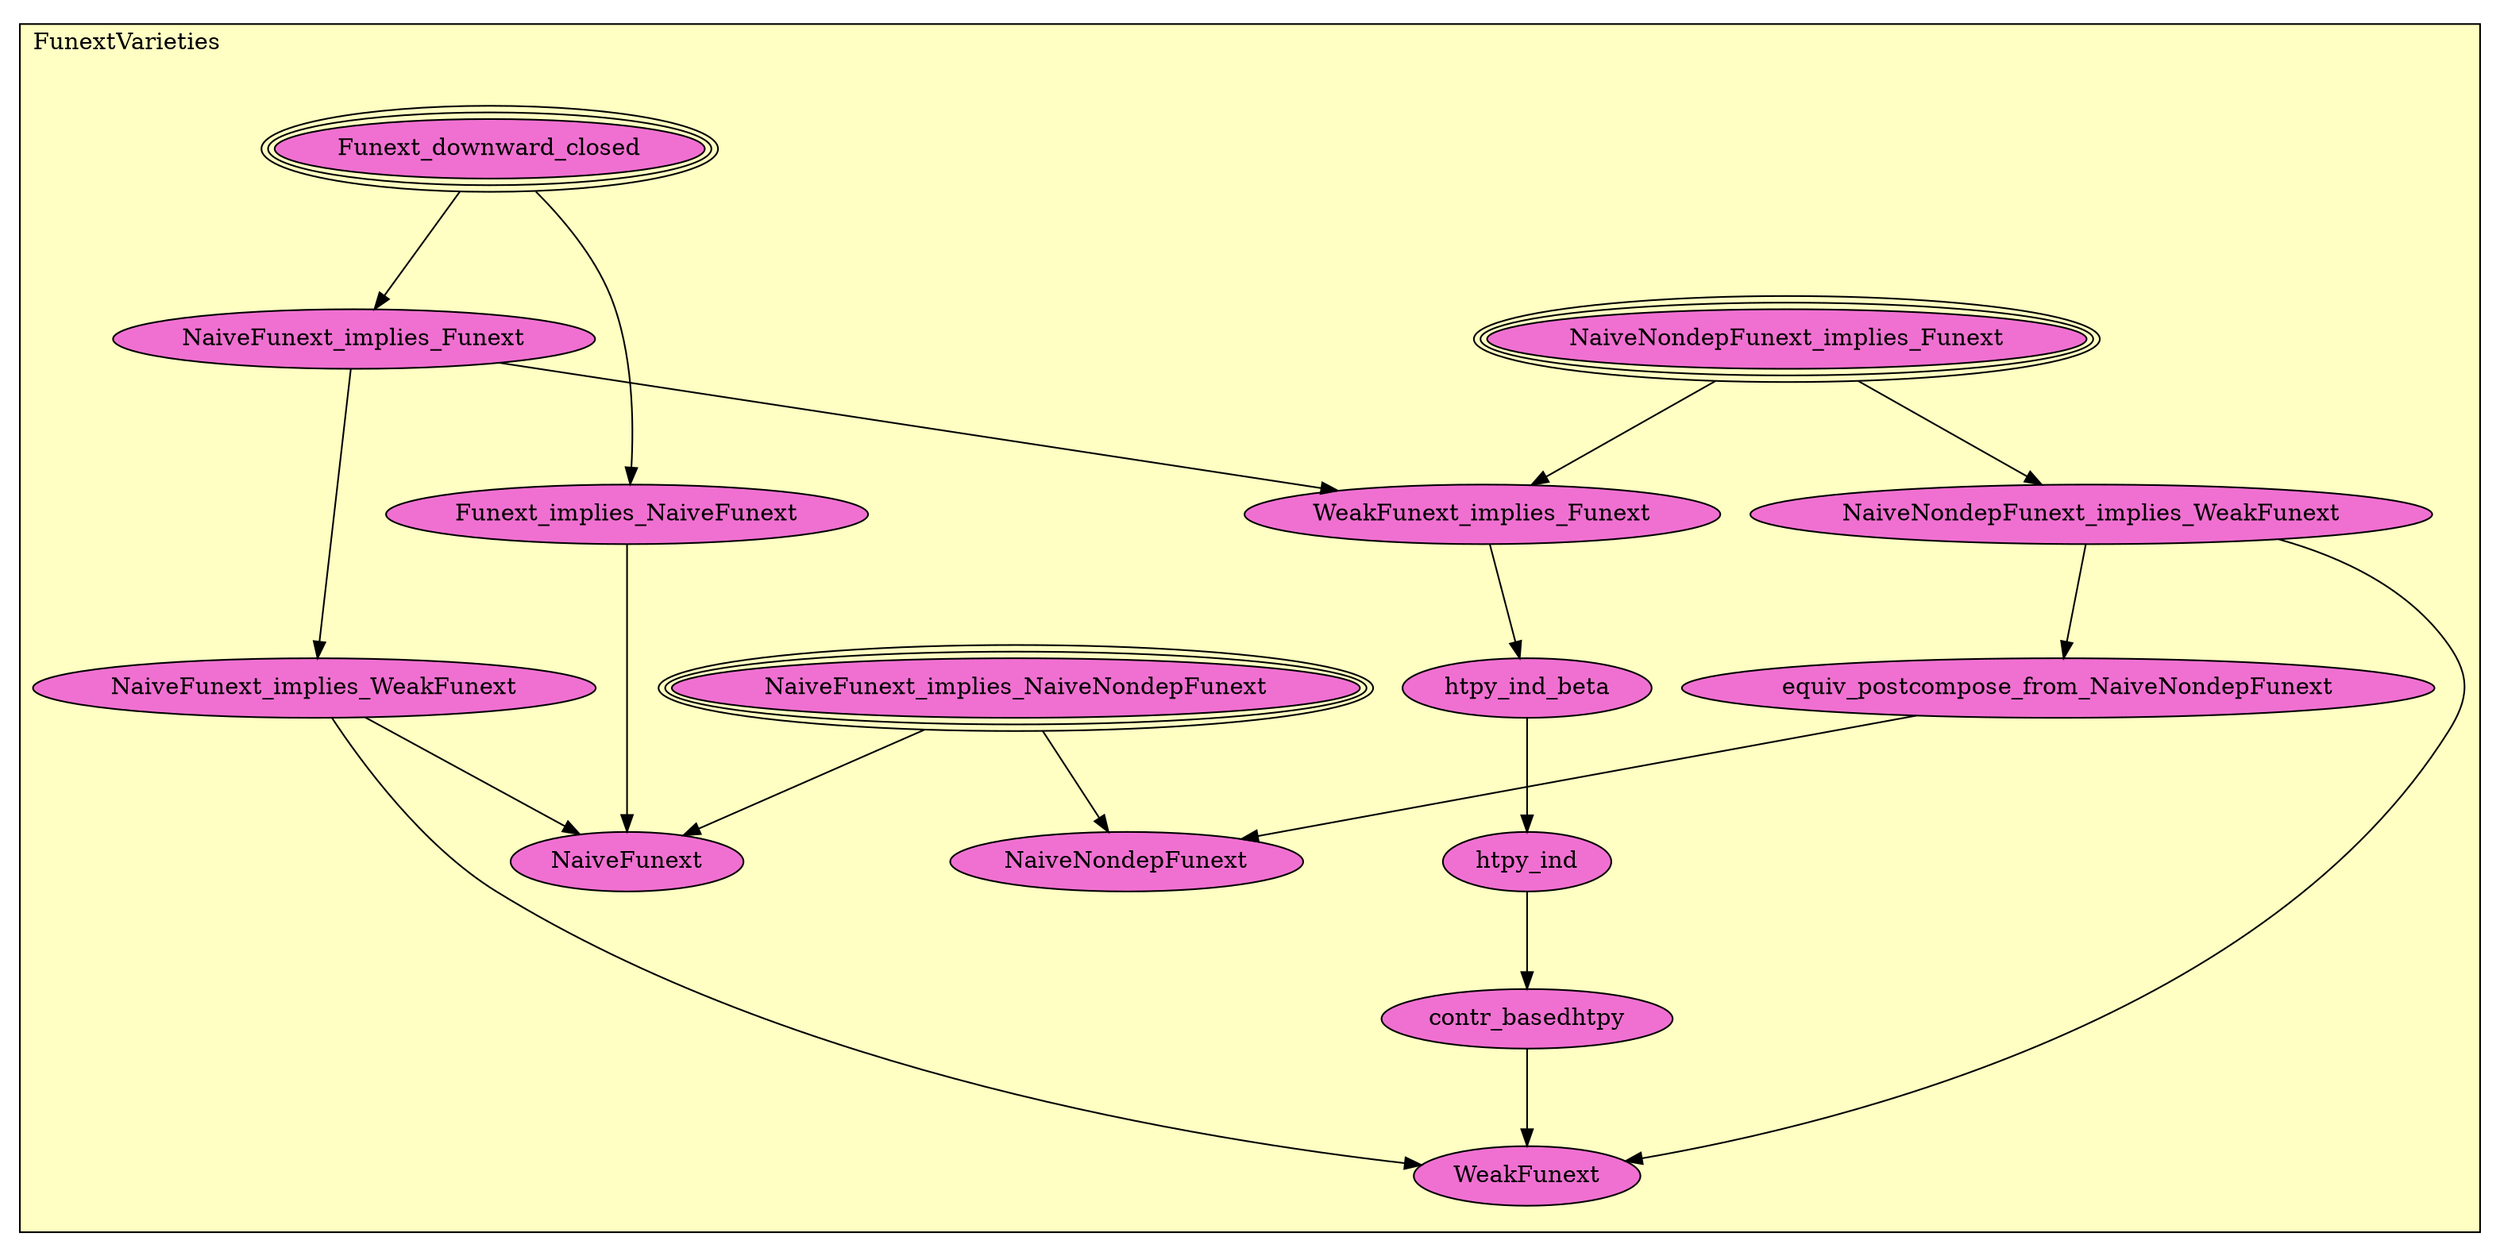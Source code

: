 digraph HoTT_Metatheory_FunextVarieties {
  graph [ratio=0.5]
  node [style=filled]
FunextVarieties_Funext_downward_closed [label="Funext_downward_closed", URL=<FunextVarieties.html#Funext_downward_closed>, peripheries=3, fillcolor="#F070D1"] ;
FunextVarieties_NaiveNondepFunext_implies_Funext [label="NaiveNondepFunext_implies_Funext", URL=<FunextVarieties.html#NaiveNondepFunext_implies_Funext>, peripheries=3, fillcolor="#F070D1"] ;
FunextVarieties_NaiveNondepFunext_implies_WeakFunext [label="NaiveNondepFunext_implies_WeakFunext", URL=<FunextVarieties.html#NaiveNondepFunext_implies_WeakFunext>, fillcolor="#F070D1"] ;
FunextVarieties_equiv_postcompose_from_NaiveNondepFunext [label="equiv_postcompose_from_NaiveNondepFunext", URL=<FunextVarieties.html#equiv_postcompose_from_NaiveNondepFunext>, fillcolor="#F070D1"] ;
FunextVarieties_NaiveFunext_implies_Funext [label="NaiveFunext_implies_Funext", URL=<FunextVarieties.html#NaiveFunext_implies_Funext>, fillcolor="#F070D1"] ;
FunextVarieties_WeakFunext_implies_Funext [label="WeakFunext_implies_Funext", URL=<FunextVarieties.html#WeakFunext_implies_Funext>, fillcolor="#F070D1"] ;
FunextVarieties_htpy_ind_beta [label="htpy_ind_beta", URL=<FunextVarieties.html#htpy_ind_beta>, fillcolor="#F070D1"] ;
FunextVarieties_htpy_ind [label="htpy_ind", URL=<FunextVarieties.html#htpy_ind>, fillcolor="#F070D1"] ;
FunextVarieties_contr_basedhtpy [label="contr_basedhtpy", URL=<FunextVarieties.html#contr_basedhtpy>, fillcolor="#F070D1"] ;
FunextVarieties_NaiveFunext_implies_NaiveNondepFunext [label="NaiveFunext_implies_NaiveNondepFunext", URL=<FunextVarieties.html#NaiveFunext_implies_NaiveNondepFunext>, peripheries=3, fillcolor="#F070D1"] ;
FunextVarieties_NaiveFunext_implies_WeakFunext [label="NaiveFunext_implies_WeakFunext", URL=<FunextVarieties.html#NaiveFunext_implies_WeakFunext>, fillcolor="#F070D1"] ;
FunextVarieties_Funext_implies_NaiveFunext [label="Funext_implies_NaiveFunext", URL=<FunextVarieties.html#Funext_implies_NaiveFunext>, fillcolor="#F070D1"] ;
FunextVarieties_WeakFunext [label="WeakFunext", URL=<FunextVarieties.html#WeakFunext>, fillcolor="#F070D1"] ;
FunextVarieties_NaiveNondepFunext [label="NaiveNondepFunext", URL=<FunextVarieties.html#NaiveNondepFunext>, fillcolor="#F070D1"] ;
FunextVarieties_NaiveFunext [label="NaiveFunext", URL=<FunextVarieties.html#NaiveFunext>, fillcolor="#F070D1"] ;
  FunextVarieties_Funext_downward_closed -> FunextVarieties_NaiveFunext_implies_Funext [] ;
  FunextVarieties_Funext_downward_closed -> FunextVarieties_Funext_implies_NaiveFunext [] ;
  FunextVarieties_NaiveNondepFunext_implies_Funext -> FunextVarieties_NaiveNondepFunext_implies_WeakFunext [] ;
  FunextVarieties_NaiveNondepFunext_implies_Funext -> FunextVarieties_WeakFunext_implies_Funext [] ;
  FunextVarieties_NaiveNondepFunext_implies_WeakFunext -> FunextVarieties_equiv_postcompose_from_NaiveNondepFunext [] ;
  FunextVarieties_NaiveNondepFunext_implies_WeakFunext -> FunextVarieties_WeakFunext [] ;
  FunextVarieties_equiv_postcompose_from_NaiveNondepFunext -> FunextVarieties_NaiveNondepFunext [] ;
  FunextVarieties_NaiveFunext_implies_Funext -> FunextVarieties_WeakFunext_implies_Funext [] ;
  FunextVarieties_NaiveFunext_implies_Funext -> FunextVarieties_NaiveFunext_implies_WeakFunext [] ;
  FunextVarieties_WeakFunext_implies_Funext -> FunextVarieties_htpy_ind_beta [] ;
  FunextVarieties_htpy_ind_beta -> FunextVarieties_htpy_ind [] ;
  FunextVarieties_htpy_ind -> FunextVarieties_contr_basedhtpy [] ;
  FunextVarieties_contr_basedhtpy -> FunextVarieties_WeakFunext [] ;
  FunextVarieties_NaiveFunext_implies_NaiveNondepFunext -> FunextVarieties_NaiveNondepFunext [] ;
  FunextVarieties_NaiveFunext_implies_NaiveNondepFunext -> FunextVarieties_NaiveFunext [] ;
  FunextVarieties_NaiveFunext_implies_WeakFunext -> FunextVarieties_WeakFunext [] ;
  FunextVarieties_NaiveFunext_implies_WeakFunext -> FunextVarieties_NaiveFunext [] ;
  FunextVarieties_Funext_implies_NaiveFunext -> FunextVarieties_NaiveFunext [] ;
subgraph cluster_FunextVarieties { label="FunextVarieties"; fillcolor="#FFFFC3"; labeljust=l; style=filled 
FunextVarieties_NaiveFunext; FunextVarieties_NaiveNondepFunext; FunextVarieties_WeakFunext; FunextVarieties_Funext_implies_NaiveFunext; FunextVarieties_NaiveFunext_implies_WeakFunext; FunextVarieties_NaiveFunext_implies_NaiveNondepFunext; FunextVarieties_contr_basedhtpy; FunextVarieties_htpy_ind; FunextVarieties_htpy_ind_beta; FunextVarieties_WeakFunext_implies_Funext; FunextVarieties_NaiveFunext_implies_Funext; FunextVarieties_equiv_postcompose_from_NaiveNondepFunext; FunextVarieties_NaiveNondepFunext_implies_WeakFunext; FunextVarieties_NaiveNondepFunext_implies_Funext; FunextVarieties_Funext_downward_closed; };
} /* END */
